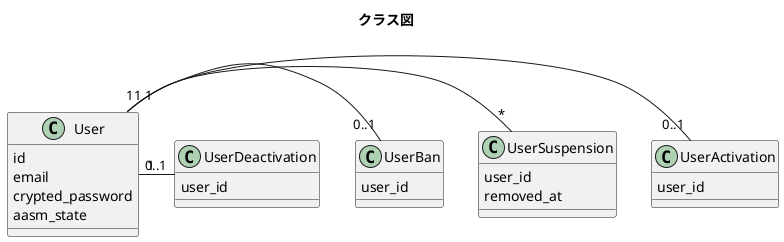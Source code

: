 @startuml{class.png}
title クラス図

class User {
  id
  email
  crypted_password
  aasm_state
}

class UserActivation {
  user_id
}

class UserSuspension {
  user_id
  removed_at
}

class UserBan {
  user_id
}

class UserDeactivation {
  user_id
}

User "1" - "0..1" UserActivation
User "1" - "*" UserSuspension
User "1" - "0..1" UserBan
User "1" - "0..1" UserDeactivation

@enduml
